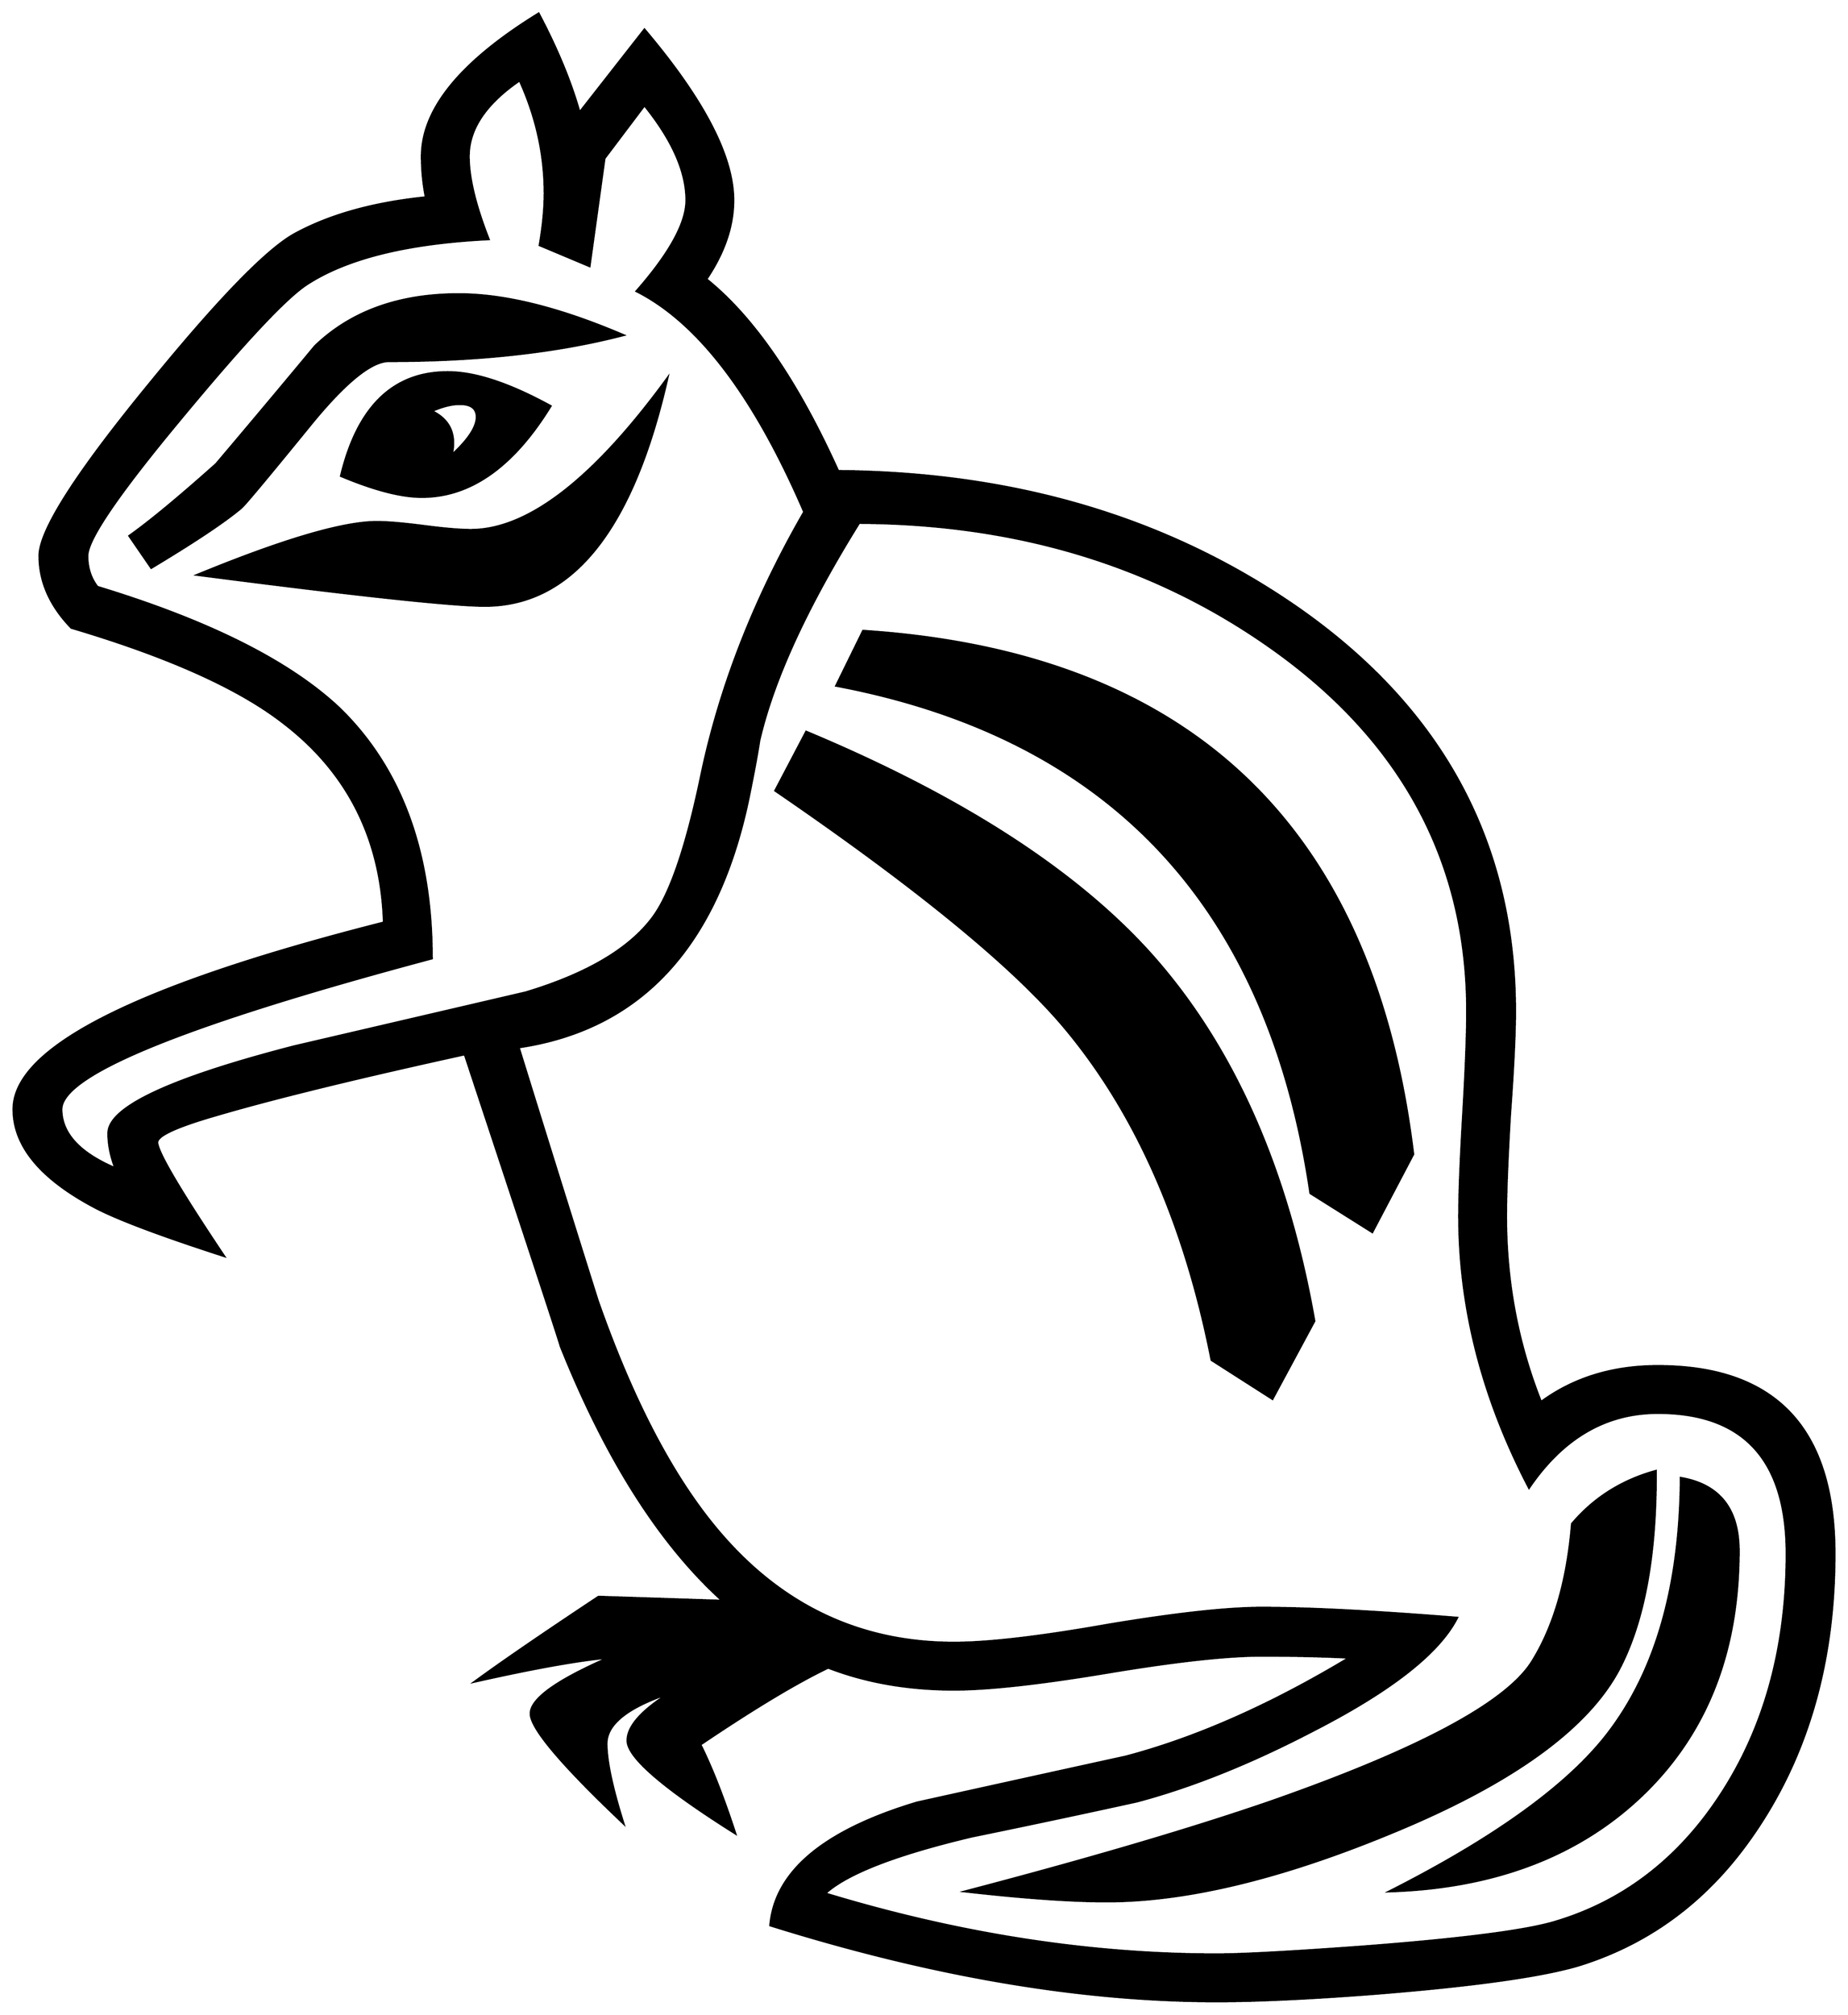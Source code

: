 


\begin{tikzpicture}[y=0.80pt, x=0.80pt, yscale=-1.0, xscale=1.0, inner sep=0pt, outer sep=0pt]
\begin{scope}[shift={(100.0,1708.0)},nonzero rule]
  \path[draw=.,fill=.,line width=1.600pt] (1936.0,-37.0) .. controls
    (1936.0,75.667) and (1907.0,172.0) .. (1849.0,252.0) ..
    controls (1805.0,312.667) and (1748.667,353.667) .. (1680.0,375.0)
    .. controls (1642.0,386.333) and (1572.0,396.0) ..
    (1470.0,404.0) .. controls (1408.0,408.667) and (1357.0,411.0)
    .. (1317.0,411.0) .. controls (1181.0,411.0) and
    (1032.0,385.667) .. (870.0,335.0) .. controls (874.667,281.0)
    and (923.667,240.0) .. (1017.0,212.0) .. controls
    (1086.333,196.667) and (1156.0,181.333) .. (1226.0,166.0) ..
    controls (1296.667,147.333) and (1371.333,114.333) .. (1450.0,67.0)
    .. controls (1424.0,65.667) and (1394.667,65.0) .. (1362.0,65.0)
    .. controls (1327.333,65.0) and (1276.0,70.667) .. (1208.0,82.0)
    .. controls (1140.0,93.333) and (1088.667,99.0) .. (1054.0,99.0)
    .. controls (1008.0,99.0) and (966.0,91.667) .. (928.0,77.0)
    .. controls (896.0,92.333) and (853.333,118.0) .. (800.0,154.0)
    .. controls (811.333,176.667) and (823.0,206.333) .. (835.0,243.0)
    .. controls (763.0,197.667) and (727.0,166.667) .. (727.0,150.0)
    .. controls (727.0,136.0) and (740.667,120.333) .. (768.0,103.0)
    .. controls (726.667,117.0) and (706.0,133.667) .. (706.0,153.0)
    .. controls (706.0,170.333) and (711.667,197.0) .. (723.0,233.0)
    .. controls (661.0,174.333) and (630.0,137.667) .. (630.0,123.0)
    .. controls (630.0,108.333) and (656.0,89.667) .. (708.0,67.0)
    .. controls (678.0,69.667) and (633.333,77.667) .. (574.0,91.0) ..
    controls (601.333,71.0) and (642.667,42.667) .. (698.0,6.0) --
    (822.0,10.0) .. controls (759.333,-46.667) and (705.333,-131.667) ..
    (660.0,-245.0) .. controls (659.333,-248.333) and (627.333,-345.667)
    .. (564.0,-537.0) .. controls (454.667,-513.0) and
    (371.667,-492.667) .. (315.0,-476.0) .. controls (275.667,-464.667)
    and (256.0,-455.667) .. (256.0,-449.0) .. controls
    (256.0,-439.667) and (278.333,-401.667) .. (323.0,-335.0) ..
    controls (259.0,-355.667) and (215.667,-372.0) .. (193.0,-384.0)
    .. controls (139.0,-412.667) and (112.0,-445.333) ..
    (112.0,-482.0) .. controls (112.0,-544.0) and (235.667,-606.333)
    .. (483.0,-669.0) .. controls (480.333,-753.0) and
    (446.667,-819.667) .. (382.0,-869.0) .. controls (337.333,-903.667)
    and (266.667,-935.333) .. (170.0,-964.0) .. controls
    (148.667,-986.0) and (138.0,-1010.0) .. (138.0,-1036.0) ..
    controls (138.0,-1061.333) and (174.333,-1118.333) ..
    (247.0,-1207.0) .. controls (317.667,-1293.667) and
    (367.0,-1344.333) .. (395.0,-1359.0) .. controls
    (429.667,-1377.667) and (473.0,-1389.667) .. (525.0,-1395.0) ..
    controls (522.333,-1408.333) and (521.0,-1422.0) ..
    (521.0,-1436.0) .. controls (521.0,-1483.333) and
    (560.0,-1531.0) .. (638.0,-1579.0) .. controls
    (656.667,-1543.667) and (670.333,-1510.667) .. (679.0,-1480.0) --
    (744.0,-1563.0) .. controls (803.333,-1493.0) and
    (833.0,-1436.0) .. (833.0,-1392.0) .. controls
    (833.0,-1366.0) and (824.0,-1339.667) .. (806.0,-1313.0) ..
    controls (853.333,-1275.0) and (897.333,-1211.0) ..
    (938.0,-1121.0) .. controls (1114.667,-1119.667) and
    (1267.667,-1074.333) .. (1397.0,-985.0) .. controls
    (1543.0,-883.667) and (1616.0,-748.667) .. (1616.0,-580.0) ..
    controls (1616.0,-557.333) and (1614.333,-523.0) ..
    (1611.0,-477.0) .. controls (1608.333,-431.667) and
    (1607.0,-397.667) .. (1607.0,-375.0) .. controls
    (1607.0,-309.667) and (1618.667,-247.667) .. (1642.0,-189.0) ..
    controls (1674.667,-213.0) and (1713.667,-225.0) ..
    (1759.0,-225.0) .. controls (1877.0,-225.0) and
    (1936.0,-162.333) .. (1936.0,-37.0) -- cycle(1888.0,-37.0) ..
    controls (1888.0,-131.0) and (1845.0,-178.0) ..
    (1759.0,-178.0) .. controls (1707.0,-178.0) and
    (1664.0,-153.0) .. (1630.0,-103.0) .. controls
    (1583.333,-192.333) and (1560.0,-283.0) .. (1560.0,-375.0) ..
    controls (1560.0,-397.667) and (1561.333,-431.667) ..
    (1564.0,-477.0) .. controls (1566.667,-523.0) and
    (1568.0,-557.333) .. (1568.0,-580.0) .. controls
    (1568.0,-730.667) and (1502.0,-852.333) .. (1370.0,-945.0) ..
    controls (1253.333,-1027.0) and (1116.333,-1068.333) ..
    (959.0,-1069.0) .. controls (906.333,-984.333) and
    (873.0,-911.667) .. (859.0,-851.0) .. controls (857.0,-837.667)
    and (853.333,-818.0) .. (848.0,-792.0) .. controls
    (816.667,-644.667) and (740.0,-562.0) .. (618.0,-544.0) ..
    controls (644.0,-460.0) and (670.333,-375.667) .. (697.0,-291.0)
    .. controls (733.667,-186.333) and (776.0,-107.0) ..
    (824.0,-53.0) .. controls (886.0,17.0) and (962.667,52.0) ..
    (1054.0,52.0) .. controls (1088.667,52.0) and (1140.0,46.0) ..
    (1208.0,34.0) .. controls (1276.0,22.667) and (1327.333,17.0) ..
    (1362.0,17.0) .. controls (1410.0,17.0) and (1475.333,20.333) ..
    (1558.0,27.0) .. controls (1540.0,62.333) and (1492.0,100.0)
    .. (1414.0,140.0) .. controls (1351.333,172.667) and
    (1292.333,196.333) .. (1237.0,211.0) .. controls (1182.333,223.0)
    and (1127.333,234.667) .. (1072.0,246.0) .. controls
    (996.0,264.0) and (947.0,283.0) .. (925.0,303.0) .. controls
    (1059.0,343.667) and (1189.667,364.0) .. (1317.0,364.0) ..
    controls (1343.0,364.0) and (1392.333,361.333) .. (1465.0,356.0)
    .. controls (1560.333,348.667) and (1623.333,340.667) ..
    (1654.0,332.0) .. controls (1716.0,314.0) and (1767.333,278.0)
    .. (1808.0,224.0) .. controls (1861.333,152.667) and
    (1888.0,65.667) .. (1888.0,-37.0) -- cycle(904.0,-1080.0) ..
    controls (854.0,-1196.0) and (798.0,-1269.667) ..
    (736.0,-1301.0) .. controls (769.333,-1339.0) and
    (786.0,-1369.333) .. (786.0,-1392.0) .. controls
    (786.0,-1420.667) and (772.0,-1452.333) .. (744.0,-1487.0) --
    (704.0,-1434.0) -- (689.0,-1326.0) -- (639.0,-1347.0) ..
    controls (642.333,-1366.333) and (644.0,-1383.667) ..
    (644.0,-1399.0) .. controls (644.0,-1437.667) and
    (635.667,-1475.333) .. (619.0,-1512.0) .. controls
    (585.0,-1488.667) and (568.0,-1463.333) .. (568.0,-1436.0) ..
    controls (568.0,-1414.667) and (574.667,-1387.0) ..
    (588.0,-1353.0) .. controls (506.667,-1349.0) and
    (446.0,-1334.0) .. (406.0,-1308.0) .. controls
    (385.333,-1294.667) and (344.0,-1250.667) .. (282.0,-1176.0) ..
    controls (218.0,-1099.333) and (186.0,-1052.667) ..
    (186.0,-1036.0) .. controls (186.0,-1024.0) and
    (189.333,-1013.667) .. (196.0,-1005.0) .. controls
    (308.0,-971.0) and (389.0,-930.333) .. (439.0,-883.0) ..
    controls (500.333,-823.0) and (531.0,-739.667) .. (531.0,-633.0)
    .. controls (283.667,-567.0) and (160.0,-516.667) ..
    (160.0,-482.0) .. controls (160.0,-458.0) and (178.0,-438.333)
    .. (214.0,-423.0) .. controls (209.333,-435.0) and
    (207.0,-446.667) .. (207.0,-458.0) .. controls (207.0,-484.0)
    and (269.0,-513.0) .. (393.0,-545.0) .. controls
    (470.333,-563.0) and (547.667,-581.0) .. (625.0,-599.0) ..
    controls (687.0,-617.667) and (729.667,-643.0) .. (753.0,-675.0)
    .. controls (770.333,-699.0) and (786.333,-746.333) ..
    (801.0,-817.0) .. controls (819.667,-905.667) and (854.0,-993.333)
    .. (904.0,-1080.0) -- cycle(1514.0,-437.0) --
    (1473.0,-359.0) -- (1411.0,-398.0) .. controls
    (1369.0,-684.667) and (1210.667,-854.0) .. (936.0,-906.0) --
    (963.0,-961.0) .. controls (1290.333,-939.667) and
    (1474.0,-765.0) .. (1514.0,-437.0) -- cycle(650.0,-1186.0)
    .. controls (612.667,-1125.333) and (569.667,-1095.0) ..
    (521.0,-1095.0) .. controls (500.333,-1095.0) and
    (473.333,-1102.0) .. (440.0,-1116.0) .. controls
    (456.667,-1185.333) and (492.333,-1220.0) .. (547.0,-1220.0) ..
    controls (574.333,-1220.0) and (608.667,-1208.667) ..
    (650.0,-1186.0) -- cycle(1415.0,-270.0) -- (1373.0,-192.0)
    -- (1312.0,-231.0) .. controls (1284.667,-369.667) and
    (1234.667,-481.667) .. (1162.0,-567.0) .. controls
    (1110.0,-627.667) and (1014.333,-705.667) .. (875.0,-801.0) --
    (906.0,-860.0) .. controls (1059.333,-796.0) and
    (1173.667,-722.667) .. (1249.0,-640.0) .. controls
    (1332.333,-548.0) and (1387.667,-424.667) .. (1415.0,-270.0) --
    cycle(723.0,-1257.0) .. controls (656.333,-1239.667) and
    (578.0,-1231.0) .. (488.0,-1231.0) .. controls
    (470.667,-1231.0) and (445.0,-1210.333) .. (411.0,-1169.0) ..
    controls (367.0,-1115.0) and (343.333,-1086.667) ..
    (340.0,-1084.0) .. controls (323.333,-1070.0) and
    (293.333,-1050.0) .. (250.0,-1024.0) -- (228.0,-1056.0) ..
    controls (248.667,-1070.667) and (277.667,-1094.667) ..
    (315.0,-1128.0) .. controls (348.333,-1167.333) and
    (381.333,-1206.667) .. (414.0,-1246.0) .. controls
    (450.0,-1280.667) and (498.0,-1298.0) .. (558.0,-1298.0) ..
    controls (604.0,-1298.0) and (659.0,-1284.333) ..
    (723.0,-1257.0) -- cycle(767.0,-1214.0) .. controls
    (732.333,-1062.0) and (671.333,-986.0) .. (584.0,-986.0) ..
    controls (551.333,-986.0) and (455.333,-996.333) ..
    (296.0,-1017.0) .. controls (382.0,-1052.333) and
    (442.0,-1070.0) .. (476.0,-1070.0) .. controls
    (486.667,-1070.0) and (502.333,-1068.667) .. (523.0,-1066.0) ..
    controls (543.667,-1063.333) and (559.333,-1062.0) ..
    (570.0,-1062.0) .. controls (627.333,-1062.0) and
    (693.0,-1112.667) .. (767.0,-1214.0) -- cycle(1840.0,-40.0) ..
    controls (1840.0,62.667) and (1807.0,145.0) .. (1741.0,207.0)
    .. controls (1677.667,266.333) and (1594.0,297.667) ..
    (1490.0,301.0) .. controls (1595.333,247.667) and (1668.0,195.333)
    .. (1708.0,144.0) .. controls (1756.667,81.333) and
    (1781.333,-4.333) .. (1782.0,-113.0) .. controls (1820.667,-106.333)
    and (1840.0,-82.0) .. (1840.0,-40.0) -- cycle(1757.0,-115.0)
    .. controls (1757.0,-33.667) and (1745.0,30.333) ..
    (1721.0,77.0) .. controls (1689.667,137.667) and (1613.0,193.0)
    .. (1491.0,243.0) .. controls (1381.0,288.333) and
    (1286.333,311.0) .. (1207.0,311.0) .. controls (1171.0,311.0)
    and (1123.667,307.667) .. (1065.0,301.0) .. controls
    (1189.667,268.333) and (1291.667,238.333) .. (1371.0,211.0) ..
    controls (1519.667,159.0) and (1607.0,112.333) .. (1633.0,71.0)
    .. controls (1655.0,35.667) and (1668.333,-10.333) ..
    (1673.0,-67.0) .. controls (1695.0,-93.0) and
    (1723.0,-110.667) .. (1757.0,-120.0) -- (1757.0,-115.0) --
    cycle(576.0,-1175.0) .. controls (576.0,-1183.667) and
    (570.333,-1188.0) .. (559.0,-1188.0) .. controls
    (551.0,-1188.0) and (541.667,-1185.667) .. (531.0,-1181.0) ..
    controls (549.0,-1172.333) and (555.667,-1157.667) ..
    (551.0,-1137.0) .. controls (567.667,-1152.333) and
    (576.0,-1165.0) .. (576.0,-1175.0) -- cycle;
\end{scope}

\end{tikzpicture}

